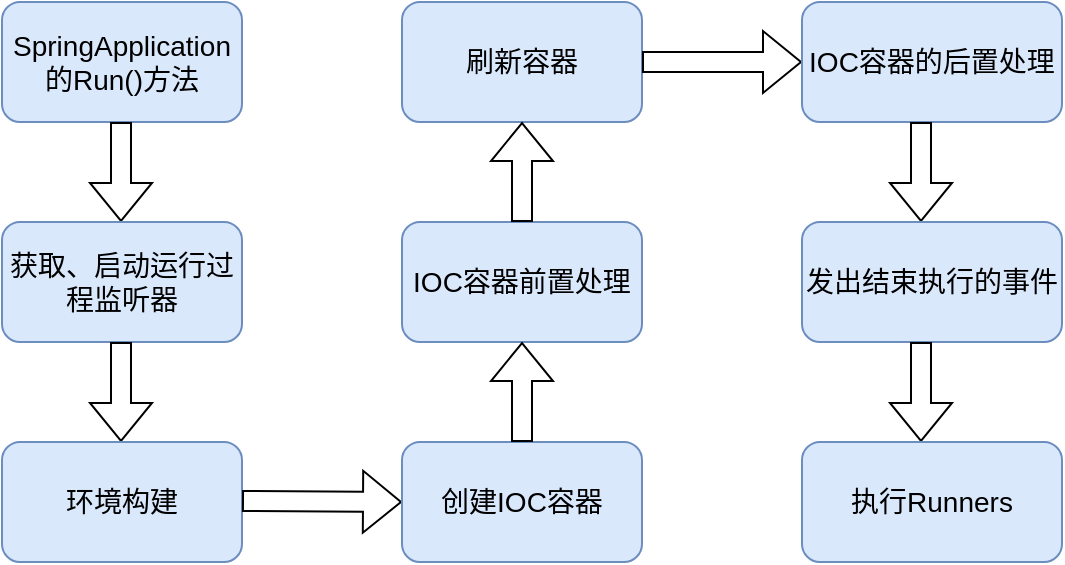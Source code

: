 <mxfile version="21.1.7" type="github">
  <diagram name="第 1 页" id="gma8QKky598iFd0IXUzv">
    <mxGraphModel dx="1050" dy="549" grid="0" gridSize="10" guides="1" tooltips="1" connect="1" arrows="1" fold="1" page="1" pageScale="1" pageWidth="827" pageHeight="1169" math="0" shadow="0">
      <root>
        <mxCell id="0" />
        <mxCell id="1" parent="0" />
        <mxCell id="QsfC6WTZJE5zQIVw_PVp-1" value="&lt;font style=&quot;font-size: 14px;&quot;&gt;SpringApplication的Run()方法&lt;/font&gt;" style="rounded=1;whiteSpace=wrap;html=1;fillColor=#dae8fc;strokeColor=#6c8ebf;" vertex="1" parent="1">
          <mxGeometry x="60" y="120" width="120" height="60" as="geometry" />
        </mxCell>
        <mxCell id="QsfC6WTZJE5zQIVw_PVp-2" value="" style="shape=flexArrow;endArrow=classic;html=1;rounded=0;" edge="1" parent="1">
          <mxGeometry width="50" height="50" relative="1" as="geometry">
            <mxPoint x="119.5" y="180" as="sourcePoint" />
            <mxPoint x="119.5" y="230" as="targetPoint" />
          </mxGeometry>
        </mxCell>
        <mxCell id="QsfC6WTZJE5zQIVw_PVp-3" value="&lt;font style=&quot;font-size: 14px;&quot;&gt;获取、启动运行过程监听器&lt;/font&gt;" style="rounded=1;whiteSpace=wrap;html=1;fillColor=#dae8fc;strokeColor=#6c8ebf;" vertex="1" parent="1">
          <mxGeometry x="60" y="230" width="120" height="60" as="geometry" />
        </mxCell>
        <mxCell id="QsfC6WTZJE5zQIVw_PVp-5" value="" style="shape=flexArrow;endArrow=classic;html=1;rounded=0;" edge="1" parent="1">
          <mxGeometry width="50" height="50" relative="1" as="geometry">
            <mxPoint x="119.5" y="290" as="sourcePoint" />
            <mxPoint x="119.5" y="340" as="targetPoint" />
          </mxGeometry>
        </mxCell>
        <mxCell id="QsfC6WTZJE5zQIVw_PVp-6" value="&lt;font style=&quot;font-size: 14px;&quot;&gt;环境构建&lt;/font&gt;" style="rounded=1;whiteSpace=wrap;html=1;fillColor=#dae8fc;strokeColor=#6c8ebf;" vertex="1" parent="1">
          <mxGeometry x="60" y="340" width="120" height="60" as="geometry" />
        </mxCell>
        <mxCell id="QsfC6WTZJE5zQIVw_PVp-7" value="" style="shape=flexArrow;endArrow=classic;html=1;rounded=0;entryX=0;entryY=0.5;entryDx=0;entryDy=0;" edge="1" parent="1" target="QsfC6WTZJE5zQIVw_PVp-8">
          <mxGeometry width="50" height="50" relative="1" as="geometry">
            <mxPoint x="180" y="369.5" as="sourcePoint" />
            <mxPoint x="240" y="369.5" as="targetPoint" />
          </mxGeometry>
        </mxCell>
        <mxCell id="QsfC6WTZJE5zQIVw_PVp-8" value="&lt;font style=&quot;font-size: 14px;&quot;&gt;创建IOC容器&lt;/font&gt;" style="rounded=1;whiteSpace=wrap;html=1;fillColor=#dae8fc;strokeColor=#6c8ebf;" vertex="1" parent="1">
          <mxGeometry x="260" y="340" width="120" height="60" as="geometry" />
        </mxCell>
        <mxCell id="QsfC6WTZJE5zQIVw_PVp-10" value="&lt;font style=&quot;font-size: 14px;&quot;&gt;IOC容器前置处理&lt;/font&gt;" style="rounded=1;whiteSpace=wrap;html=1;fillColor=#dae8fc;strokeColor=#6c8ebf;" vertex="1" parent="1">
          <mxGeometry x="260" y="230" width="120" height="60" as="geometry" />
        </mxCell>
        <mxCell id="QsfC6WTZJE5zQIVw_PVp-11" value="" style="shape=flexArrow;endArrow=classic;html=1;rounded=0;" edge="1" parent="1">
          <mxGeometry width="50" height="50" relative="1" as="geometry">
            <mxPoint x="320" y="340" as="sourcePoint" />
            <mxPoint x="320" y="290" as="targetPoint" />
          </mxGeometry>
        </mxCell>
        <mxCell id="QsfC6WTZJE5zQIVw_PVp-12" value="&lt;font style=&quot;font-size: 14px;&quot;&gt;刷新容器&lt;/font&gt;" style="rounded=1;whiteSpace=wrap;html=1;fillColor=#dae8fc;strokeColor=#6c8ebf;" vertex="1" parent="1">
          <mxGeometry x="260" y="120" width="120" height="60" as="geometry" />
        </mxCell>
        <mxCell id="QsfC6WTZJE5zQIVw_PVp-13" value="" style="shape=flexArrow;endArrow=classic;html=1;rounded=0;" edge="1" parent="1">
          <mxGeometry width="50" height="50" relative="1" as="geometry">
            <mxPoint x="320" y="230" as="sourcePoint" />
            <mxPoint x="320" y="180" as="targetPoint" />
          </mxGeometry>
        </mxCell>
        <mxCell id="QsfC6WTZJE5zQIVw_PVp-15" value="" style="shape=flexArrow;endArrow=classic;html=1;rounded=0;" edge="1" parent="1">
          <mxGeometry width="50" height="50" relative="1" as="geometry">
            <mxPoint x="380" y="150" as="sourcePoint" />
            <mxPoint x="460" y="150" as="targetPoint" />
          </mxGeometry>
        </mxCell>
        <mxCell id="QsfC6WTZJE5zQIVw_PVp-16" value="&lt;font style=&quot;font-size: 14px;&quot;&gt;IOC容器的后置处理&lt;/font&gt;" style="rounded=1;whiteSpace=wrap;html=1;fillColor=#dae8fc;strokeColor=#6c8ebf;" vertex="1" parent="1">
          <mxGeometry x="460" y="120" width="130" height="60" as="geometry" />
        </mxCell>
        <mxCell id="QsfC6WTZJE5zQIVw_PVp-17" value="" style="shape=flexArrow;endArrow=classic;html=1;rounded=0;" edge="1" parent="1">
          <mxGeometry width="50" height="50" relative="1" as="geometry">
            <mxPoint x="519.5" y="180" as="sourcePoint" />
            <mxPoint x="519.5" y="230" as="targetPoint" />
          </mxGeometry>
        </mxCell>
        <mxCell id="QsfC6WTZJE5zQIVw_PVp-18" value="&lt;font style=&quot;font-size: 14px;&quot;&gt;发出结束执行的事件&lt;/font&gt;" style="rounded=1;whiteSpace=wrap;html=1;fillColor=#dae8fc;strokeColor=#6c8ebf;" vertex="1" parent="1">
          <mxGeometry x="460" y="230" width="130" height="60" as="geometry" />
        </mxCell>
        <mxCell id="QsfC6WTZJE5zQIVw_PVp-19" value="" style="shape=flexArrow;endArrow=classic;html=1;rounded=0;" edge="1" parent="1">
          <mxGeometry width="50" height="50" relative="1" as="geometry">
            <mxPoint x="519.5" y="290" as="sourcePoint" />
            <mxPoint x="519.5" y="340" as="targetPoint" />
          </mxGeometry>
        </mxCell>
        <mxCell id="QsfC6WTZJE5zQIVw_PVp-20" value="&lt;font style=&quot;font-size: 14px;&quot;&gt;执行Runners&lt;/font&gt;" style="rounded=1;whiteSpace=wrap;html=1;fillColor=#dae8fc;strokeColor=#6c8ebf;" vertex="1" parent="1">
          <mxGeometry x="460" y="340" width="130" height="60" as="geometry" />
        </mxCell>
      </root>
    </mxGraphModel>
  </diagram>
</mxfile>

